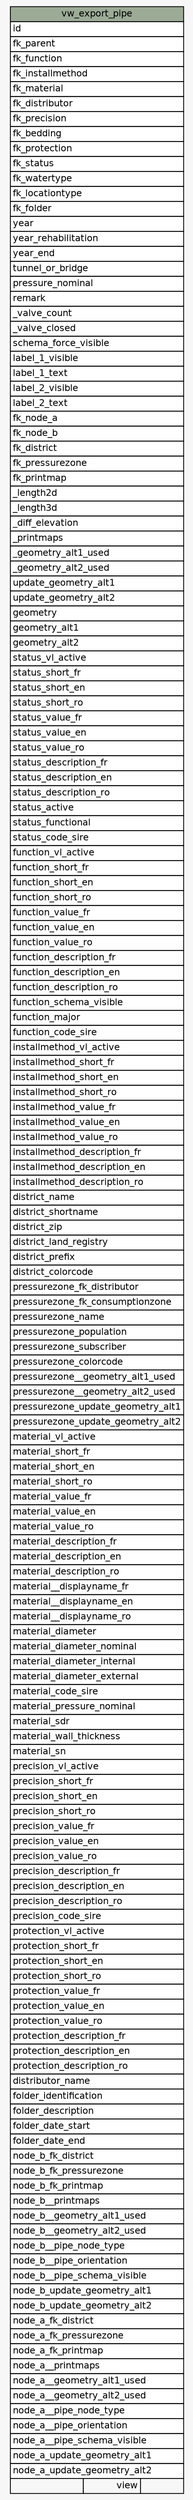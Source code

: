 // dot 2.38.0 on Linux 4.8.0-42-generic
// SchemaSpy rev 590
digraph "vw_export_pipe" {
  graph [
    rankdir="RL"
    bgcolor="#f7f7f7"
    nodesep="0.18"
    ranksep="0.46"
    fontname="Helvetica"
    fontsize="11"
  ];
  node [
    fontname="Helvetica"
    fontsize="11"
    shape="plaintext"
  ];
  edge [
    arrowsize="0.8"
  ];
  "vw_export_pipe" [
    label=<
    <TABLE BORDER="0" CELLBORDER="1" CELLSPACING="0" BGCOLOR="#ffffff">
      <TR><TD COLSPAN="3" BGCOLOR="#9bab96" ALIGN="CENTER">vw_export_pipe</TD></TR>
      <TR><TD PORT="id" COLSPAN="3" ALIGN="LEFT">id</TD></TR>
      <TR><TD PORT="fk_parent" COLSPAN="3" ALIGN="LEFT">fk_parent</TD></TR>
      <TR><TD PORT="fk_function" COLSPAN="3" ALIGN="LEFT">fk_function</TD></TR>
      <TR><TD PORT="fk_installmethod" COLSPAN="3" ALIGN="LEFT">fk_installmethod</TD></TR>
      <TR><TD PORT="fk_material" COLSPAN="3" ALIGN="LEFT">fk_material</TD></TR>
      <TR><TD PORT="fk_distributor" COLSPAN="3" ALIGN="LEFT">fk_distributor</TD></TR>
      <TR><TD PORT="fk_precision" COLSPAN="3" ALIGN="LEFT">fk_precision</TD></TR>
      <TR><TD PORT="fk_bedding" COLSPAN="3" ALIGN="LEFT">fk_bedding</TD></TR>
      <TR><TD PORT="fk_protection" COLSPAN="3" ALIGN="LEFT">fk_protection</TD></TR>
      <TR><TD PORT="fk_status" COLSPAN="3" ALIGN="LEFT">fk_status</TD></TR>
      <TR><TD PORT="fk_watertype" COLSPAN="3" ALIGN="LEFT">fk_watertype</TD></TR>
      <TR><TD PORT="fk_locationtype" COLSPAN="3" ALIGN="LEFT">fk_locationtype</TD></TR>
      <TR><TD PORT="fk_folder" COLSPAN="3" ALIGN="LEFT">fk_folder</TD></TR>
      <TR><TD PORT="year" COLSPAN="3" ALIGN="LEFT">year</TD></TR>
      <TR><TD PORT="year_rehabilitation" COLSPAN="3" ALIGN="LEFT">year_rehabilitation</TD></TR>
      <TR><TD PORT="year_end" COLSPAN="3" ALIGN="LEFT">year_end</TD></TR>
      <TR><TD PORT="tunnel_or_bridge" COLSPAN="3" ALIGN="LEFT">tunnel_or_bridge</TD></TR>
      <TR><TD PORT="pressure_nominal" COLSPAN="3" ALIGN="LEFT">pressure_nominal</TD></TR>
      <TR><TD PORT="remark" COLSPAN="3" ALIGN="LEFT">remark</TD></TR>
      <TR><TD PORT="_valve_count" COLSPAN="3" ALIGN="LEFT">_valve_count</TD></TR>
      <TR><TD PORT="_valve_closed" COLSPAN="3" ALIGN="LEFT">_valve_closed</TD></TR>
      <TR><TD PORT="schema_force_visible" COLSPAN="3" ALIGN="LEFT">schema_force_visible</TD></TR>
      <TR><TD PORT="label_1_visible" COLSPAN="3" ALIGN="LEFT">label_1_visible</TD></TR>
      <TR><TD PORT="label_1_text" COLSPAN="3" ALIGN="LEFT">label_1_text</TD></TR>
      <TR><TD PORT="label_2_visible" COLSPAN="3" ALIGN="LEFT">label_2_visible</TD></TR>
      <TR><TD PORT="label_2_text" COLSPAN="3" ALIGN="LEFT">label_2_text</TD></TR>
      <TR><TD PORT="fk_node_a" COLSPAN="3" ALIGN="LEFT">fk_node_a</TD></TR>
      <TR><TD PORT="fk_node_b" COLSPAN="3" ALIGN="LEFT">fk_node_b</TD></TR>
      <TR><TD PORT="fk_district" COLSPAN="3" ALIGN="LEFT">fk_district</TD></TR>
      <TR><TD PORT="fk_pressurezone" COLSPAN="3" ALIGN="LEFT">fk_pressurezone</TD></TR>
      <TR><TD PORT="fk_printmap" COLSPAN="3" ALIGN="LEFT">fk_printmap</TD></TR>
      <TR><TD PORT="_length2d" COLSPAN="3" ALIGN="LEFT">_length2d</TD></TR>
      <TR><TD PORT="_length3d" COLSPAN="3" ALIGN="LEFT">_length3d</TD></TR>
      <TR><TD PORT="_diff_elevation" COLSPAN="3" ALIGN="LEFT">_diff_elevation</TD></TR>
      <TR><TD PORT="_printmaps" COLSPAN="3" ALIGN="LEFT">_printmaps</TD></TR>
      <TR><TD PORT="_geometry_alt1_used" COLSPAN="3" ALIGN="LEFT">_geometry_alt1_used</TD></TR>
      <TR><TD PORT="_geometry_alt2_used" COLSPAN="3" ALIGN="LEFT">_geometry_alt2_used</TD></TR>
      <TR><TD PORT="update_geometry_alt1" COLSPAN="3" ALIGN="LEFT">update_geometry_alt1</TD></TR>
      <TR><TD PORT="update_geometry_alt2" COLSPAN="3" ALIGN="LEFT">update_geometry_alt2</TD></TR>
      <TR><TD PORT="geometry" COLSPAN="3" ALIGN="LEFT">geometry</TD></TR>
      <TR><TD PORT="geometry_alt1" COLSPAN="3" ALIGN="LEFT">geometry_alt1</TD></TR>
      <TR><TD PORT="geometry_alt2" COLSPAN="3" ALIGN="LEFT">geometry_alt2</TD></TR>
      <TR><TD PORT="status_vl_active" COLSPAN="3" ALIGN="LEFT">status_vl_active</TD></TR>
      <TR><TD PORT="status_short_fr" COLSPAN="3" ALIGN="LEFT">status_short_fr</TD></TR>
      <TR><TD PORT="status_short_en" COLSPAN="3" ALIGN="LEFT">status_short_en</TD></TR>
      <TR><TD PORT="status_short_ro" COLSPAN="3" ALIGN="LEFT">status_short_ro</TD></TR>
      <TR><TD PORT="status_value_fr" COLSPAN="3" ALIGN="LEFT">status_value_fr</TD></TR>
      <TR><TD PORT="status_value_en" COLSPAN="3" ALIGN="LEFT">status_value_en</TD></TR>
      <TR><TD PORT="status_value_ro" COLSPAN="3" ALIGN="LEFT">status_value_ro</TD></TR>
      <TR><TD PORT="status_description_fr" COLSPAN="3" ALIGN="LEFT">status_description_fr</TD></TR>
      <TR><TD PORT="status_description_en" COLSPAN="3" ALIGN="LEFT">status_description_en</TD></TR>
      <TR><TD PORT="status_description_ro" COLSPAN="3" ALIGN="LEFT">status_description_ro</TD></TR>
      <TR><TD PORT="status_active" COLSPAN="3" ALIGN="LEFT">status_active</TD></TR>
      <TR><TD PORT="status_functional" COLSPAN="3" ALIGN="LEFT">status_functional</TD></TR>
      <TR><TD PORT="status_code_sire" COLSPAN="3" ALIGN="LEFT">status_code_sire</TD></TR>
      <TR><TD PORT="function_vl_active" COLSPAN="3" ALIGN="LEFT">function_vl_active</TD></TR>
      <TR><TD PORT="function_short_fr" COLSPAN="3" ALIGN="LEFT">function_short_fr</TD></TR>
      <TR><TD PORT="function_short_en" COLSPAN="3" ALIGN="LEFT">function_short_en</TD></TR>
      <TR><TD PORT="function_short_ro" COLSPAN="3" ALIGN="LEFT">function_short_ro</TD></TR>
      <TR><TD PORT="function_value_fr" COLSPAN="3" ALIGN="LEFT">function_value_fr</TD></TR>
      <TR><TD PORT="function_value_en" COLSPAN="3" ALIGN="LEFT">function_value_en</TD></TR>
      <TR><TD PORT="function_value_ro" COLSPAN="3" ALIGN="LEFT">function_value_ro</TD></TR>
      <TR><TD PORT="function_description_fr" COLSPAN="3" ALIGN="LEFT">function_description_fr</TD></TR>
      <TR><TD PORT="function_description_en" COLSPAN="3" ALIGN="LEFT">function_description_en</TD></TR>
      <TR><TD PORT="function_description_ro" COLSPAN="3" ALIGN="LEFT">function_description_ro</TD></TR>
      <TR><TD PORT="function_schema_visible" COLSPAN="3" ALIGN="LEFT">function_schema_visible</TD></TR>
      <TR><TD PORT="function_major" COLSPAN="3" ALIGN="LEFT">function_major</TD></TR>
      <TR><TD PORT="function_code_sire" COLSPAN="3" ALIGN="LEFT">function_code_sire</TD></TR>
      <TR><TD PORT="installmethod_vl_active" COLSPAN="3" ALIGN="LEFT">installmethod_vl_active</TD></TR>
      <TR><TD PORT="installmethod_short_fr" COLSPAN="3" ALIGN="LEFT">installmethod_short_fr</TD></TR>
      <TR><TD PORT="installmethod_short_en" COLSPAN="3" ALIGN="LEFT">installmethod_short_en</TD></TR>
      <TR><TD PORT="installmethod_short_ro" COLSPAN="3" ALIGN="LEFT">installmethod_short_ro</TD></TR>
      <TR><TD PORT="installmethod_value_fr" COLSPAN="3" ALIGN="LEFT">installmethod_value_fr</TD></TR>
      <TR><TD PORT="installmethod_value_en" COLSPAN="3" ALIGN="LEFT">installmethod_value_en</TD></TR>
      <TR><TD PORT="installmethod_value_ro" COLSPAN="3" ALIGN="LEFT">installmethod_value_ro</TD></TR>
      <TR><TD PORT="installmethod_description_fr" COLSPAN="3" ALIGN="LEFT">installmethod_description_fr</TD></TR>
      <TR><TD PORT="installmethod_description_en" COLSPAN="3" ALIGN="LEFT">installmethod_description_en</TD></TR>
      <TR><TD PORT="installmethod_description_ro" COLSPAN="3" ALIGN="LEFT">installmethod_description_ro</TD></TR>
      <TR><TD PORT="district_name" COLSPAN="3" ALIGN="LEFT">district_name</TD></TR>
      <TR><TD PORT="district_shortname" COLSPAN="3" ALIGN="LEFT">district_shortname</TD></TR>
      <TR><TD PORT="district_zip" COLSPAN="3" ALIGN="LEFT">district_zip</TD></TR>
      <TR><TD PORT="district_land_registry" COLSPAN="3" ALIGN="LEFT">district_land_registry</TD></TR>
      <TR><TD PORT="district_prefix" COLSPAN="3" ALIGN="LEFT">district_prefix</TD></TR>
      <TR><TD PORT="district_colorcode" COLSPAN="3" ALIGN="LEFT">district_colorcode</TD></TR>
      <TR><TD PORT="pressurezone_fk_distributor" COLSPAN="3" ALIGN="LEFT">pressurezone_fk_distributor</TD></TR>
      <TR><TD PORT="pressurezone_fk_consumptionzone" COLSPAN="3" ALIGN="LEFT">pressurezone_fk_consumptionzone</TD></TR>
      <TR><TD PORT="pressurezone_name" COLSPAN="3" ALIGN="LEFT">pressurezone_name</TD></TR>
      <TR><TD PORT="pressurezone_population" COLSPAN="3" ALIGN="LEFT">pressurezone_population</TD></TR>
      <TR><TD PORT="pressurezone_subscriber" COLSPAN="3" ALIGN="LEFT">pressurezone_subscriber</TD></TR>
      <TR><TD PORT="pressurezone_colorcode" COLSPAN="3" ALIGN="LEFT">pressurezone_colorcode</TD></TR>
      <TR><TD PORT="pressurezone__geometry_alt1_used" COLSPAN="3" ALIGN="LEFT">pressurezone__geometry_alt1_used</TD></TR>
      <TR><TD PORT="pressurezone__geometry_alt2_used" COLSPAN="3" ALIGN="LEFT">pressurezone__geometry_alt2_used</TD></TR>
      <TR><TD PORT="pressurezone_update_geometry_alt1" COLSPAN="3" ALIGN="LEFT">pressurezone_update_geometry_alt1</TD></TR>
      <TR><TD PORT="pressurezone_update_geometry_alt2" COLSPAN="3" ALIGN="LEFT">pressurezone_update_geometry_alt2</TD></TR>
      <TR><TD PORT="material_vl_active" COLSPAN="3" ALIGN="LEFT">material_vl_active</TD></TR>
      <TR><TD PORT="material_short_fr" COLSPAN="3" ALIGN="LEFT">material_short_fr</TD></TR>
      <TR><TD PORT="material_short_en" COLSPAN="3" ALIGN="LEFT">material_short_en</TD></TR>
      <TR><TD PORT="material_short_ro" COLSPAN="3" ALIGN="LEFT">material_short_ro</TD></TR>
      <TR><TD PORT="material_value_fr" COLSPAN="3" ALIGN="LEFT">material_value_fr</TD></TR>
      <TR><TD PORT="material_value_en" COLSPAN="3" ALIGN="LEFT">material_value_en</TD></TR>
      <TR><TD PORT="material_value_ro" COLSPAN="3" ALIGN="LEFT">material_value_ro</TD></TR>
      <TR><TD PORT="material_description_fr" COLSPAN="3" ALIGN="LEFT">material_description_fr</TD></TR>
      <TR><TD PORT="material_description_en" COLSPAN="3" ALIGN="LEFT">material_description_en</TD></TR>
      <TR><TD PORT="material_description_ro" COLSPAN="3" ALIGN="LEFT">material_description_ro</TD></TR>
      <TR><TD PORT="material__displayname_fr" COLSPAN="3" ALIGN="LEFT">material__displayname_fr</TD></TR>
      <TR><TD PORT="material__displayname_en" COLSPAN="3" ALIGN="LEFT">material__displayname_en</TD></TR>
      <TR><TD PORT="material__displayname_ro" COLSPAN="3" ALIGN="LEFT">material__displayname_ro</TD></TR>
      <TR><TD PORT="material_diameter" COLSPAN="3" ALIGN="LEFT">material_diameter</TD></TR>
      <TR><TD PORT="material_diameter_nominal" COLSPAN="3" ALIGN="LEFT">material_diameter_nominal</TD></TR>
      <TR><TD PORT="material_diameter_internal" COLSPAN="3" ALIGN="LEFT">material_diameter_internal</TD></TR>
      <TR><TD PORT="material_diameter_external" COLSPAN="3" ALIGN="LEFT">material_diameter_external</TD></TR>
      <TR><TD PORT="material_code_sire" COLSPAN="3" ALIGN="LEFT">material_code_sire</TD></TR>
      <TR><TD PORT="material_pressure_nominal" COLSPAN="3" ALIGN="LEFT">material_pressure_nominal</TD></TR>
      <TR><TD PORT="material_sdr" COLSPAN="3" ALIGN="LEFT">material_sdr</TD></TR>
      <TR><TD PORT="material_wall_thickness" COLSPAN="3" ALIGN="LEFT">material_wall_thickness</TD></TR>
      <TR><TD PORT="material_sn" COLSPAN="3" ALIGN="LEFT">material_sn</TD></TR>
      <TR><TD PORT="precision_vl_active" COLSPAN="3" ALIGN="LEFT">precision_vl_active</TD></TR>
      <TR><TD PORT="precision_short_fr" COLSPAN="3" ALIGN="LEFT">precision_short_fr</TD></TR>
      <TR><TD PORT="precision_short_en" COLSPAN="3" ALIGN="LEFT">precision_short_en</TD></TR>
      <TR><TD PORT="precision_short_ro" COLSPAN="3" ALIGN="LEFT">precision_short_ro</TD></TR>
      <TR><TD PORT="precision_value_fr" COLSPAN="3" ALIGN="LEFT">precision_value_fr</TD></TR>
      <TR><TD PORT="precision_value_en" COLSPAN="3" ALIGN="LEFT">precision_value_en</TD></TR>
      <TR><TD PORT="precision_value_ro" COLSPAN="3" ALIGN="LEFT">precision_value_ro</TD></TR>
      <TR><TD PORT="precision_description_fr" COLSPAN="3" ALIGN="LEFT">precision_description_fr</TD></TR>
      <TR><TD PORT="precision_description_en" COLSPAN="3" ALIGN="LEFT">precision_description_en</TD></TR>
      <TR><TD PORT="precision_description_ro" COLSPAN="3" ALIGN="LEFT">precision_description_ro</TD></TR>
      <TR><TD PORT="precision_code_sire" COLSPAN="3" ALIGN="LEFT">precision_code_sire</TD></TR>
      <TR><TD PORT="protection_vl_active" COLSPAN="3" ALIGN="LEFT">protection_vl_active</TD></TR>
      <TR><TD PORT="protection_short_fr" COLSPAN="3" ALIGN="LEFT">protection_short_fr</TD></TR>
      <TR><TD PORT="protection_short_en" COLSPAN="3" ALIGN="LEFT">protection_short_en</TD></TR>
      <TR><TD PORT="protection_short_ro" COLSPAN="3" ALIGN="LEFT">protection_short_ro</TD></TR>
      <TR><TD PORT="protection_value_fr" COLSPAN="3" ALIGN="LEFT">protection_value_fr</TD></TR>
      <TR><TD PORT="protection_value_en" COLSPAN="3" ALIGN="LEFT">protection_value_en</TD></TR>
      <TR><TD PORT="protection_value_ro" COLSPAN="3" ALIGN="LEFT">protection_value_ro</TD></TR>
      <TR><TD PORT="protection_description_fr" COLSPAN="3" ALIGN="LEFT">protection_description_fr</TD></TR>
      <TR><TD PORT="protection_description_en" COLSPAN="3" ALIGN="LEFT">protection_description_en</TD></TR>
      <TR><TD PORT="protection_description_ro" COLSPAN="3" ALIGN="LEFT">protection_description_ro</TD></TR>
      <TR><TD PORT="distributor_name" COLSPAN="3" ALIGN="LEFT">distributor_name</TD></TR>
      <TR><TD PORT="folder_identification" COLSPAN="3" ALIGN="LEFT">folder_identification</TD></TR>
      <TR><TD PORT="folder_description" COLSPAN="3" ALIGN="LEFT">folder_description</TD></TR>
      <TR><TD PORT="folder_date_start" COLSPAN="3" ALIGN="LEFT">folder_date_start</TD></TR>
      <TR><TD PORT="folder_date_end" COLSPAN="3" ALIGN="LEFT">folder_date_end</TD></TR>
      <TR><TD PORT="node_b_fk_district" COLSPAN="3" ALIGN="LEFT">node_b_fk_district</TD></TR>
      <TR><TD PORT="node_b_fk_pressurezone" COLSPAN="3" ALIGN="LEFT">node_b_fk_pressurezone</TD></TR>
      <TR><TD PORT="node_b_fk_printmap" COLSPAN="3" ALIGN="LEFT">node_b_fk_printmap</TD></TR>
      <TR><TD PORT="node_b__printmaps" COLSPAN="3" ALIGN="LEFT">node_b__printmaps</TD></TR>
      <TR><TD PORT="node_b__geometry_alt1_used" COLSPAN="3" ALIGN="LEFT">node_b__geometry_alt1_used</TD></TR>
      <TR><TD PORT="node_b__geometry_alt2_used" COLSPAN="3" ALIGN="LEFT">node_b__geometry_alt2_used</TD></TR>
      <TR><TD PORT="node_b__pipe_node_type" COLSPAN="3" ALIGN="LEFT">node_b__pipe_node_type</TD></TR>
      <TR><TD PORT="node_b__pipe_orientation" COLSPAN="3" ALIGN="LEFT">node_b__pipe_orientation</TD></TR>
      <TR><TD PORT="node_b__pipe_schema_visible" COLSPAN="3" ALIGN="LEFT">node_b__pipe_schema_visible</TD></TR>
      <TR><TD PORT="node_b_update_geometry_alt1" COLSPAN="3" ALIGN="LEFT">node_b_update_geometry_alt1</TD></TR>
      <TR><TD PORT="node_b_update_geometry_alt2" COLSPAN="3" ALIGN="LEFT">node_b_update_geometry_alt2</TD></TR>
      <TR><TD PORT="node_a_fk_district" COLSPAN="3" ALIGN="LEFT">node_a_fk_district</TD></TR>
      <TR><TD PORT="node_a_fk_pressurezone" COLSPAN="3" ALIGN="LEFT">node_a_fk_pressurezone</TD></TR>
      <TR><TD PORT="node_a_fk_printmap" COLSPAN="3" ALIGN="LEFT">node_a_fk_printmap</TD></TR>
      <TR><TD PORT="node_a__printmaps" COLSPAN="3" ALIGN="LEFT">node_a__printmaps</TD></TR>
      <TR><TD PORT="node_a__geometry_alt1_used" COLSPAN="3" ALIGN="LEFT">node_a__geometry_alt1_used</TD></TR>
      <TR><TD PORT="node_a__geometry_alt2_used" COLSPAN="3" ALIGN="LEFT">node_a__geometry_alt2_used</TD></TR>
      <TR><TD PORT="node_a__pipe_node_type" COLSPAN="3" ALIGN="LEFT">node_a__pipe_node_type</TD></TR>
      <TR><TD PORT="node_a__pipe_orientation" COLSPAN="3" ALIGN="LEFT">node_a__pipe_orientation</TD></TR>
      <TR><TD PORT="node_a__pipe_schema_visible" COLSPAN="3" ALIGN="LEFT">node_a__pipe_schema_visible</TD></TR>
      <TR><TD PORT="node_a_update_geometry_alt1" COLSPAN="3" ALIGN="LEFT">node_a_update_geometry_alt1</TD></TR>
      <TR><TD PORT="node_a_update_geometry_alt2" COLSPAN="3" ALIGN="LEFT">node_a_update_geometry_alt2</TD></TR>
      <TR><TD ALIGN="LEFT" BGCOLOR="#f7f7f7">  </TD><TD ALIGN="RIGHT" BGCOLOR="#f7f7f7">view</TD><TD ALIGN="RIGHT" BGCOLOR="#f7f7f7">  </TD></TR>
    </TABLE>>
    URL="tables/vw_export_pipe.html"
    tooltip="vw_export_pipe"
  ];
}
